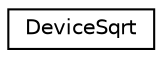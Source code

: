 digraph "Graphical Class Hierarchy"
{
  edge [fontname="Helvetica",fontsize="10",labelfontname="Helvetica",labelfontsize="10"];
  node [fontname="Helvetica",fontsize="10",shape=record];
  rankdir="LR";
  Node0 [label="DeviceSqrt",height=0.2,width=0.4,color="black", fillcolor="white", style="filled",URL="$structDeviceSqrt.html"];
}
